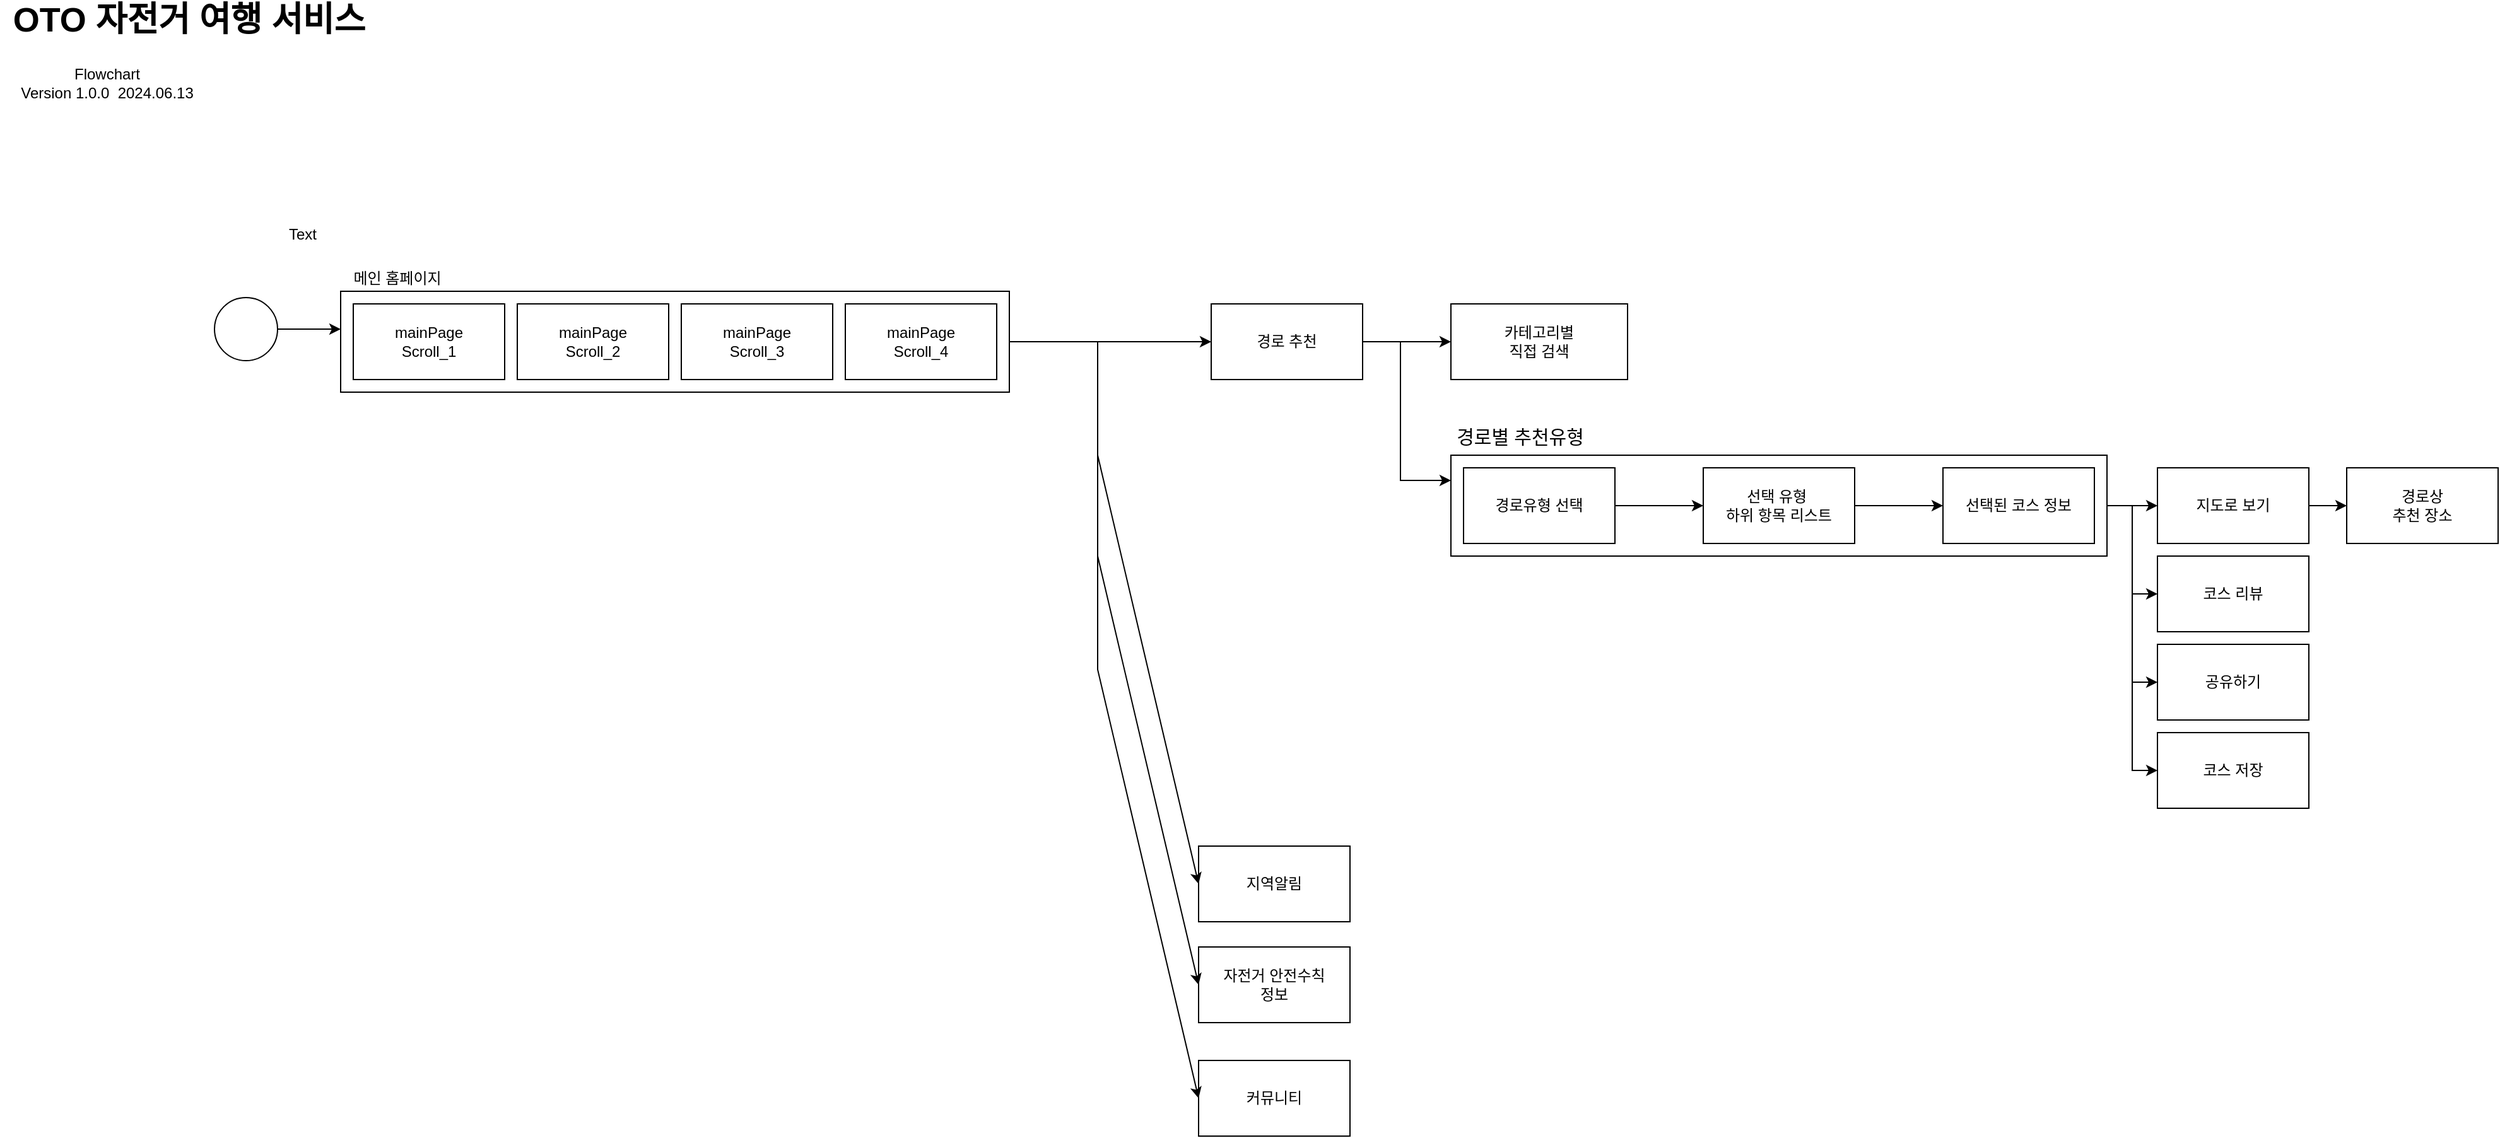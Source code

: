 <mxfile version="24.3.1" type="github">
  <diagram name="Page-1" id="2a216829-ef6e-dabb-86c1-c78162f3ba2b">
    <mxGraphModel dx="812" dy="812" grid="1" gridSize="10" guides="1" tooltips="1" connect="1" arrows="1" fold="1" page="1" pageScale="1" pageWidth="850" pageHeight="1100" background="none" math="0" shadow="0">
      <root>
        <mxCell id="0" />
        <mxCell id="1" parent="0" />
        <mxCell id="7a84cebc1def654-1" value="" style="shape=mxgraph.bpmn.shape;html=1;verticalLabelPosition=bottom;labelBackgroundColor=#ffffff;verticalAlign=top;perimeter=ellipsePerimeter;outline=standard;symbol=general;" parent="1" vertex="1">
          <mxGeometry x="260" y="265" width="50" height="50" as="geometry" />
        </mxCell>
        <mxCell id="7a84cebc1def654-36" style="edgeStyle=orthogonalEdgeStyle;rounded=0;html=1;jettySize=auto;orthogonalLoop=1;" parent="1" source="7a84cebc1def654-1" edge="1">
          <mxGeometry relative="1" as="geometry">
            <mxPoint x="360" y="290" as="targetPoint" />
          </mxGeometry>
        </mxCell>
        <mxCell id="sqmaxUH0f7V7SQ7GUFhZ-1" value="" style="rounded=0;whiteSpace=wrap;html=1;" vertex="1" parent="1">
          <mxGeometry x="360" y="260" width="530" height="80" as="geometry" />
        </mxCell>
        <mxCell id="sqmaxUH0f7V7SQ7GUFhZ-4" value="&lt;b&gt;&lt;font style=&quot;font-size: 27px;&quot;&gt;OTO 자전거 여행 서비스&lt;/font&gt;&lt;/b&gt;" style="text;html=1;align=center;verticalAlign=middle;whiteSpace=wrap;rounded=0;" vertex="1" parent="1">
          <mxGeometry x="90" y="30" width="300" height="30" as="geometry" />
        </mxCell>
        <mxCell id="sqmaxUH0f7V7SQ7GUFhZ-5" value="Flowchart&lt;div&gt;Version 1.0.0&amp;nbsp; 2024.06.13&lt;/div&gt;" style="text;html=1;align=center;verticalAlign=middle;whiteSpace=wrap;rounded=0;" vertex="1" parent="1">
          <mxGeometry x="90" y="80" width="170" height="30" as="geometry" />
        </mxCell>
        <mxCell id="sqmaxUH0f7V7SQ7GUFhZ-6" value="Text" style="text;html=1;align=center;verticalAlign=middle;whiteSpace=wrap;rounded=0;" vertex="1" parent="1">
          <mxGeometry x="300" y="200" width="60" height="30" as="geometry" />
        </mxCell>
        <mxCell id="sqmaxUH0f7V7SQ7GUFhZ-8" value="mainPage&lt;div&gt;Scroll_1&lt;/div&gt;" style="rounded=0;whiteSpace=wrap;html=1;" vertex="1" parent="1">
          <mxGeometry x="370" y="270" width="120" height="60" as="geometry" />
        </mxCell>
        <mxCell id="sqmaxUH0f7V7SQ7GUFhZ-9" value="mainPage&lt;div&gt;Scroll_2&lt;/div&gt;" style="rounded=0;whiteSpace=wrap;html=1;" vertex="1" parent="1">
          <mxGeometry x="500" y="270" width="120" height="60" as="geometry" />
        </mxCell>
        <mxCell id="sqmaxUH0f7V7SQ7GUFhZ-10" value="mainPage&lt;div&gt;Scroll_4&lt;/div&gt;" style="rounded=0;whiteSpace=wrap;html=1;" vertex="1" parent="1">
          <mxGeometry x="760" y="270" width="120" height="60" as="geometry" />
        </mxCell>
        <mxCell id="sqmaxUH0f7V7SQ7GUFhZ-11" value="mainPage&lt;div&gt;Scroll_3&lt;/div&gt;" style="rounded=0;whiteSpace=wrap;html=1;" vertex="1" parent="1">
          <mxGeometry x="630" y="270" width="120" height="60" as="geometry" />
        </mxCell>
        <mxCell id="sqmaxUH0f7V7SQ7GUFhZ-12" value="메인 홈페이지" style="text;html=1;align=center;verticalAlign=middle;whiteSpace=wrap;rounded=0;" vertex="1" parent="1">
          <mxGeometry x="350" y="235" width="110" height="30" as="geometry" />
        </mxCell>
        <mxCell id="sqmaxUH0f7V7SQ7GUFhZ-13" value="경로 추천" style="rounded=0;whiteSpace=wrap;html=1;" vertex="1" parent="1">
          <mxGeometry x="1050" y="270" width="120" height="60" as="geometry" />
        </mxCell>
        <mxCell id="sqmaxUH0f7V7SQ7GUFhZ-14" value="지역알림" style="rounded=0;whiteSpace=wrap;html=1;" vertex="1" parent="1">
          <mxGeometry x="1040" y="700" width="120" height="60" as="geometry" />
        </mxCell>
        <mxCell id="sqmaxUH0f7V7SQ7GUFhZ-15" value="자전거 안전수칙&lt;div&gt;정보&lt;/div&gt;" style="rounded=0;whiteSpace=wrap;html=1;" vertex="1" parent="1">
          <mxGeometry x="1040" y="780" width="120" height="60" as="geometry" />
        </mxCell>
        <mxCell id="sqmaxUH0f7V7SQ7GUFhZ-16" value="커뮤니티" style="rounded=0;whiteSpace=wrap;html=1;" vertex="1" parent="1">
          <mxGeometry x="1040" y="870" width="120" height="60" as="geometry" />
        </mxCell>
        <mxCell id="sqmaxUH0f7V7SQ7GUFhZ-19" value="" style="endArrow=classic;html=1;rounded=0;entryX=0;entryY=0.5;entryDx=0;entryDy=0;exitX=1;exitY=0.5;exitDx=0;exitDy=0;" edge="1" parent="1" source="sqmaxUH0f7V7SQ7GUFhZ-1" target="sqmaxUH0f7V7SQ7GUFhZ-13">
          <mxGeometry width="50" height="50" relative="1" as="geometry">
            <mxPoint x="650" y="490" as="sourcePoint" />
            <mxPoint x="700" y="440" as="targetPoint" />
          </mxGeometry>
        </mxCell>
        <mxCell id="sqmaxUH0f7V7SQ7GUFhZ-21" value="" style="endArrow=classic;html=1;rounded=0;entryX=0;entryY=0.5;entryDx=0;entryDy=0;exitX=1;exitY=0.5;exitDx=0;exitDy=0;" edge="1" parent="1" source="sqmaxUH0f7V7SQ7GUFhZ-1" target="sqmaxUH0f7V7SQ7GUFhZ-14">
          <mxGeometry width="50" height="50" relative="1" as="geometry">
            <mxPoint x="650" y="490" as="sourcePoint" />
            <mxPoint x="700" y="440" as="targetPoint" />
            <Array as="points">
              <mxPoint x="960" y="300" />
              <mxPoint x="960" y="390" />
            </Array>
          </mxGeometry>
        </mxCell>
        <mxCell id="sqmaxUH0f7V7SQ7GUFhZ-22" value="" style="endArrow=classic;html=1;rounded=0;entryX=0;entryY=0.5;entryDx=0;entryDy=0;exitX=1;exitY=0.5;exitDx=0;exitDy=0;" edge="1" parent="1" source="sqmaxUH0f7V7SQ7GUFhZ-1" target="sqmaxUH0f7V7SQ7GUFhZ-15">
          <mxGeometry width="50" height="50" relative="1" as="geometry">
            <mxPoint x="810" y="500" as="sourcePoint" />
            <mxPoint x="860" y="450" as="targetPoint" />
            <Array as="points">
              <mxPoint x="960" y="300" />
              <mxPoint x="960" y="470" />
            </Array>
          </mxGeometry>
        </mxCell>
        <mxCell id="sqmaxUH0f7V7SQ7GUFhZ-23" value="" style="endArrow=classic;html=1;rounded=0;entryX=0;entryY=0.5;entryDx=0;entryDy=0;exitX=1;exitY=0.5;exitDx=0;exitDy=0;" edge="1" parent="1" source="sqmaxUH0f7V7SQ7GUFhZ-1" target="sqmaxUH0f7V7SQ7GUFhZ-16">
          <mxGeometry width="50" height="50" relative="1" as="geometry">
            <mxPoint x="810" y="500" as="sourcePoint" />
            <mxPoint x="860" y="450" as="targetPoint" />
            <Array as="points">
              <mxPoint x="960" y="300" />
              <mxPoint x="960" y="560" />
            </Array>
          </mxGeometry>
        </mxCell>
        <mxCell id="sqmaxUH0f7V7SQ7GUFhZ-24" value="카테고리별&lt;div&gt;직접 검색&lt;/div&gt;" style="rounded=0;whiteSpace=wrap;html=1;" vertex="1" parent="1">
          <mxGeometry x="1240" y="270" width="140" height="60" as="geometry" />
        </mxCell>
        <mxCell id="sqmaxUH0f7V7SQ7GUFhZ-25" value="" style="endArrow=classic;html=1;rounded=0;entryX=0;entryY=0.5;entryDx=0;entryDy=0;" edge="1" parent="1" target="sqmaxUH0f7V7SQ7GUFhZ-24">
          <mxGeometry width="50" height="50" relative="1" as="geometry">
            <mxPoint x="1170" y="300" as="sourcePoint" />
            <mxPoint x="1060" y="310" as="targetPoint" />
          </mxGeometry>
        </mxCell>
        <mxCell id="sqmaxUH0f7V7SQ7GUFhZ-46" style="edgeStyle=orthogonalEdgeStyle;rounded=0;orthogonalLoop=1;jettySize=auto;html=1;exitX=1;exitY=0.5;exitDx=0;exitDy=0;entryX=0;entryY=0.5;entryDx=0;entryDy=0;" edge="1" parent="1" source="sqmaxUH0f7V7SQ7GUFhZ-26" target="sqmaxUH0f7V7SQ7GUFhZ-41">
          <mxGeometry relative="1" as="geometry" />
        </mxCell>
        <mxCell id="sqmaxUH0f7V7SQ7GUFhZ-47" style="edgeStyle=orthogonalEdgeStyle;rounded=0;orthogonalLoop=1;jettySize=auto;html=1;exitX=1;exitY=0.5;exitDx=0;exitDy=0;entryX=0;entryY=0.5;entryDx=0;entryDy=0;" edge="1" parent="1" source="sqmaxUH0f7V7SQ7GUFhZ-26" target="sqmaxUH0f7V7SQ7GUFhZ-44">
          <mxGeometry relative="1" as="geometry" />
        </mxCell>
        <mxCell id="sqmaxUH0f7V7SQ7GUFhZ-48" style="edgeStyle=orthogonalEdgeStyle;rounded=0;orthogonalLoop=1;jettySize=auto;html=1;exitX=1;exitY=0.5;exitDx=0;exitDy=0;entryX=0;entryY=0.5;entryDx=0;entryDy=0;" edge="1" parent="1" source="sqmaxUH0f7V7SQ7GUFhZ-26" target="sqmaxUH0f7V7SQ7GUFhZ-40">
          <mxGeometry relative="1" as="geometry" />
        </mxCell>
        <mxCell id="sqmaxUH0f7V7SQ7GUFhZ-49" style="edgeStyle=orthogonalEdgeStyle;rounded=0;orthogonalLoop=1;jettySize=auto;html=1;exitX=1;exitY=0.5;exitDx=0;exitDy=0;entryX=0;entryY=0.5;entryDx=0;entryDy=0;" edge="1" parent="1" source="sqmaxUH0f7V7SQ7GUFhZ-26" target="sqmaxUH0f7V7SQ7GUFhZ-42">
          <mxGeometry relative="1" as="geometry" />
        </mxCell>
        <mxCell id="sqmaxUH0f7V7SQ7GUFhZ-26" value="" style="rounded=0;whiteSpace=wrap;html=1;" vertex="1" parent="1">
          <mxGeometry x="1240" y="390" width="520" height="80" as="geometry" />
        </mxCell>
        <mxCell id="sqmaxUH0f7V7SQ7GUFhZ-37" style="edgeStyle=orthogonalEdgeStyle;rounded=0;orthogonalLoop=1;jettySize=auto;html=1;exitX=1;exitY=0.5;exitDx=0;exitDy=0;entryX=0;entryY=0.5;entryDx=0;entryDy=0;" edge="1" parent="1" source="sqmaxUH0f7V7SQ7GUFhZ-27" target="sqmaxUH0f7V7SQ7GUFhZ-28">
          <mxGeometry relative="1" as="geometry" />
        </mxCell>
        <mxCell id="sqmaxUH0f7V7SQ7GUFhZ-27" value="경로유형 선택" style="rounded=0;whiteSpace=wrap;html=1;" vertex="1" parent="1">
          <mxGeometry x="1250" y="400" width="120" height="60" as="geometry" />
        </mxCell>
        <mxCell id="sqmaxUH0f7V7SQ7GUFhZ-38" style="edgeStyle=orthogonalEdgeStyle;rounded=0;orthogonalLoop=1;jettySize=auto;html=1;exitX=1;exitY=0.5;exitDx=0;exitDy=0;entryX=0;entryY=0.5;entryDx=0;entryDy=0;" edge="1" parent="1" source="sqmaxUH0f7V7SQ7GUFhZ-28" target="sqmaxUH0f7V7SQ7GUFhZ-29">
          <mxGeometry relative="1" as="geometry" />
        </mxCell>
        <mxCell id="sqmaxUH0f7V7SQ7GUFhZ-28" value="선택 유형&amp;nbsp;&lt;div&gt;하위 항목 리스트&lt;/div&gt;" style="rounded=0;whiteSpace=wrap;html=1;" vertex="1" parent="1">
          <mxGeometry x="1440" y="400" width="120" height="60" as="geometry" />
        </mxCell>
        <mxCell id="sqmaxUH0f7V7SQ7GUFhZ-29" value="선택된 코스 정보" style="rounded=0;whiteSpace=wrap;html=1;" vertex="1" parent="1">
          <mxGeometry x="1630" y="400" width="120" height="60" as="geometry" />
        </mxCell>
        <mxCell id="sqmaxUH0f7V7SQ7GUFhZ-34" value="&lt;font style=&quot;font-size: 15px;&quot;&gt;경로별 추천유형&lt;/font&gt;" style="text;html=1;align=center;verticalAlign=middle;whiteSpace=wrap;rounded=0;" vertex="1" parent="1">
          <mxGeometry x="1230" y="360" width="130" height="30" as="geometry" />
        </mxCell>
        <mxCell id="sqmaxUH0f7V7SQ7GUFhZ-35" value="" style="endArrow=classic;html=1;rounded=0;exitX=1;exitY=0.5;exitDx=0;exitDy=0;" edge="1" parent="1" source="sqmaxUH0f7V7SQ7GUFhZ-13">
          <mxGeometry width="50" height="50" relative="1" as="geometry">
            <mxPoint x="1180" y="310" as="sourcePoint" />
            <mxPoint x="1240" y="410" as="targetPoint" />
            <Array as="points">
              <mxPoint x="1200" y="300" />
              <mxPoint x="1200" y="410" />
            </Array>
          </mxGeometry>
        </mxCell>
        <mxCell id="sqmaxUH0f7V7SQ7GUFhZ-40" value="공유하기" style="rounded=0;whiteSpace=wrap;html=1;" vertex="1" parent="1">
          <mxGeometry x="1800" y="540" width="120" height="60" as="geometry" />
        </mxCell>
        <mxCell id="sqmaxUH0f7V7SQ7GUFhZ-50" style="edgeStyle=orthogonalEdgeStyle;rounded=0;orthogonalLoop=1;jettySize=auto;html=1;exitX=1;exitY=0.5;exitDx=0;exitDy=0;entryX=0;entryY=0.5;entryDx=0;entryDy=0;" edge="1" parent="1" source="sqmaxUH0f7V7SQ7GUFhZ-41" target="sqmaxUH0f7V7SQ7GUFhZ-45">
          <mxGeometry relative="1" as="geometry" />
        </mxCell>
        <mxCell id="sqmaxUH0f7V7SQ7GUFhZ-41" value="지도로 보기" style="rounded=0;whiteSpace=wrap;html=1;" vertex="1" parent="1">
          <mxGeometry x="1800" y="400" width="120" height="60" as="geometry" />
        </mxCell>
        <mxCell id="sqmaxUH0f7V7SQ7GUFhZ-42" value="코스 저장" style="rounded=0;whiteSpace=wrap;html=1;" vertex="1" parent="1">
          <mxGeometry x="1800" y="610" width="120" height="60" as="geometry" />
        </mxCell>
        <mxCell id="sqmaxUH0f7V7SQ7GUFhZ-44" value="코스 리뷰" style="rounded=0;whiteSpace=wrap;html=1;" vertex="1" parent="1">
          <mxGeometry x="1800" y="470" width="120" height="60" as="geometry" />
        </mxCell>
        <mxCell id="sqmaxUH0f7V7SQ7GUFhZ-45" value="경로상&lt;div&gt;추천 장소&lt;/div&gt;" style="rounded=0;whiteSpace=wrap;html=1;" vertex="1" parent="1">
          <mxGeometry x="1950" y="400" width="120" height="60" as="geometry" />
        </mxCell>
      </root>
    </mxGraphModel>
  </diagram>
</mxfile>

